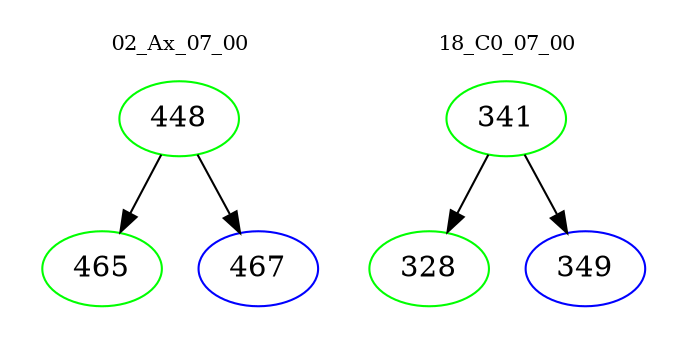 digraph{
subgraph cluster_0 {
color = white
label = "02_Ax_07_00";
fontsize=10;
T0_448 [label="448", color="green"]
T0_448 -> T0_465 [color="black"]
T0_465 [label="465", color="green"]
T0_448 -> T0_467 [color="black"]
T0_467 [label="467", color="blue"]
}
subgraph cluster_1 {
color = white
label = "18_C0_07_00";
fontsize=10;
T1_341 [label="341", color="green"]
T1_341 -> T1_328 [color="black"]
T1_328 [label="328", color="green"]
T1_341 -> T1_349 [color="black"]
T1_349 [label="349", color="blue"]
}
}
